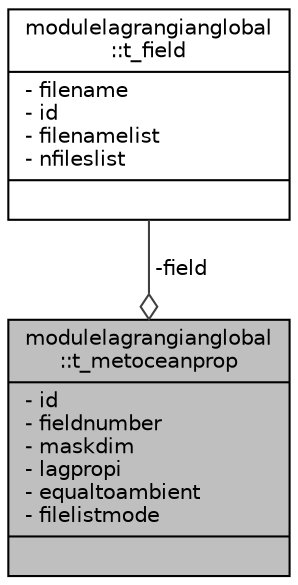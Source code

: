 digraph "modulelagrangianglobal::t_metoceanprop"
{
 // LATEX_PDF_SIZE
  edge [fontname="Helvetica",fontsize="10",labelfontname="Helvetica",labelfontsize="10"];
  node [fontname="Helvetica",fontsize="10",shape=record];
  Node1 [label="{modulelagrangianglobal\l::t_metoceanprop\n|- id\l- fieldnumber\l- maskdim\l- lagpropi\l- equaltoambient\l- filelistmode\l|}",height=0.2,width=0.4,color="black", fillcolor="grey75", style="filled", fontcolor="black",tooltip=" "];
  Node2 -> Node1 [color="grey25",fontsize="10",style="solid",label=" -field" ,arrowhead="odiamond",fontname="Helvetica"];
  Node2 [label="{modulelagrangianglobal\l::t_field\n|- filename\l- id\l- filenamelist\l- nfileslist\l|}",height=0.2,width=0.4,color="black", fillcolor="white", style="filled",URL="$structmodulelagrangianglobal_1_1t__field.html",tooltip=" "];
}
